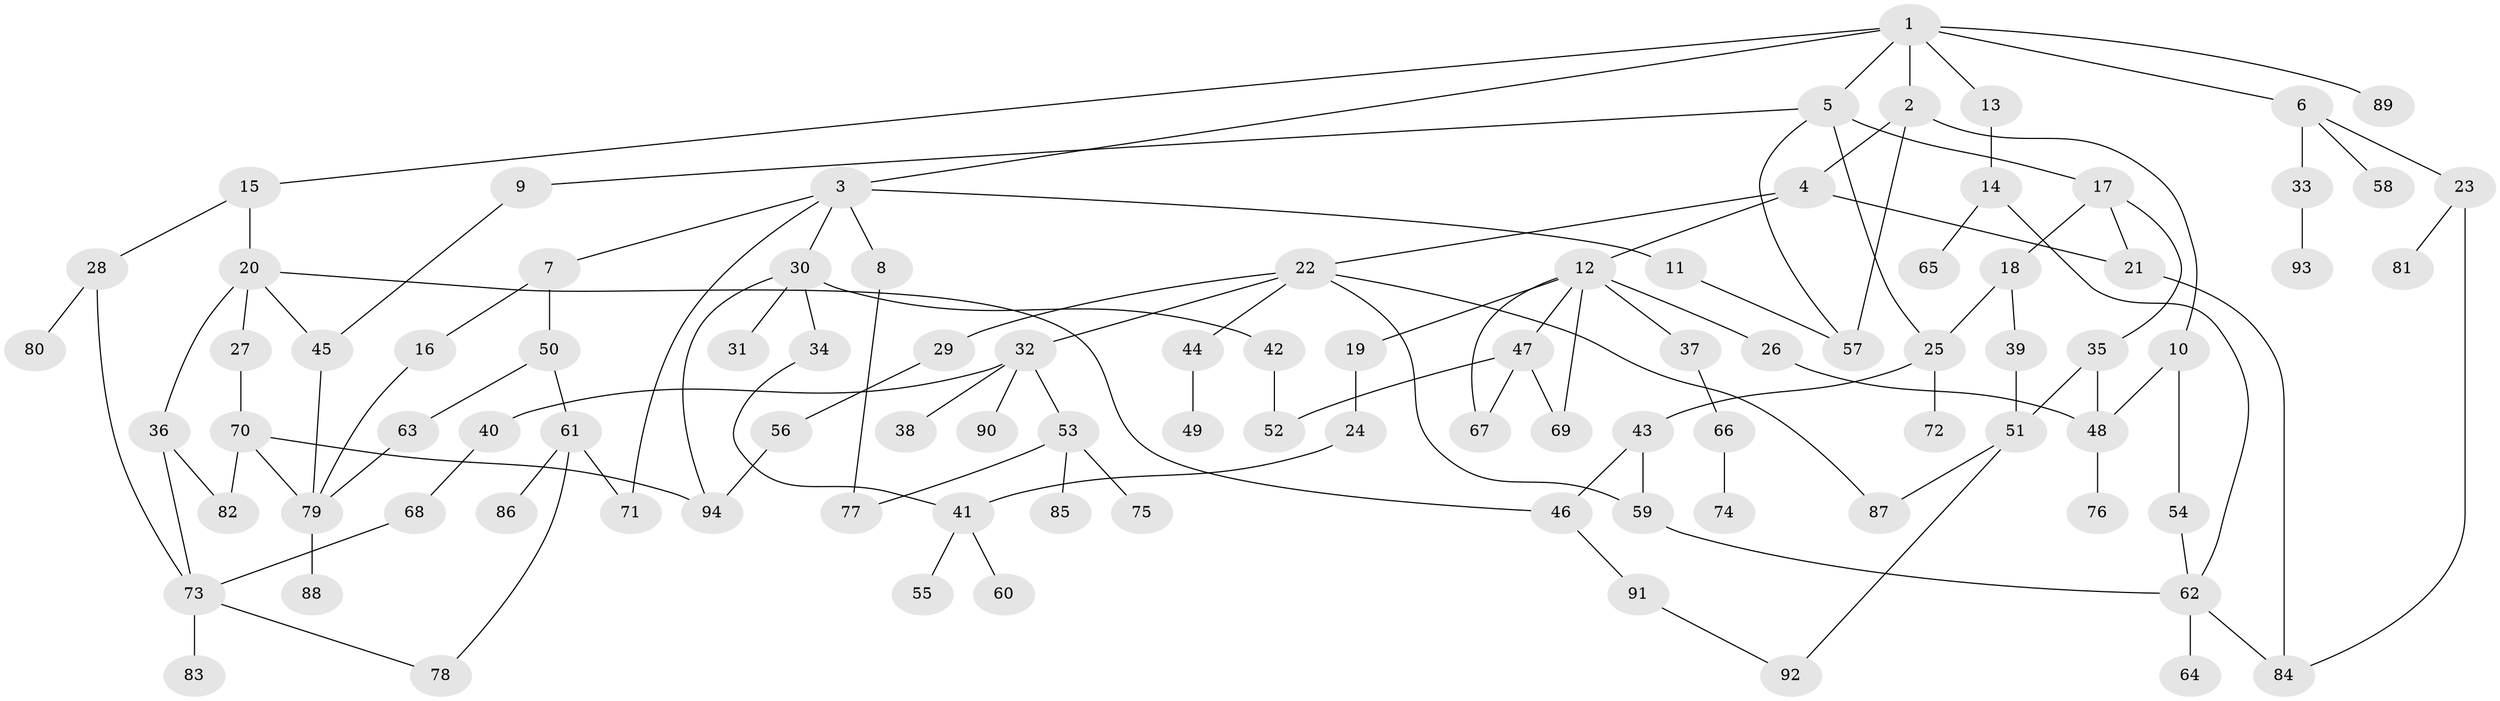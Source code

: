 // Generated by graph-tools (version 1.1) at 2025/10/02/27/25 16:10:51]
// undirected, 94 vertices, 124 edges
graph export_dot {
graph [start="1"]
  node [color=gray90,style=filled];
  1;
  2;
  3;
  4;
  5;
  6;
  7;
  8;
  9;
  10;
  11;
  12;
  13;
  14;
  15;
  16;
  17;
  18;
  19;
  20;
  21;
  22;
  23;
  24;
  25;
  26;
  27;
  28;
  29;
  30;
  31;
  32;
  33;
  34;
  35;
  36;
  37;
  38;
  39;
  40;
  41;
  42;
  43;
  44;
  45;
  46;
  47;
  48;
  49;
  50;
  51;
  52;
  53;
  54;
  55;
  56;
  57;
  58;
  59;
  60;
  61;
  62;
  63;
  64;
  65;
  66;
  67;
  68;
  69;
  70;
  71;
  72;
  73;
  74;
  75;
  76;
  77;
  78;
  79;
  80;
  81;
  82;
  83;
  84;
  85;
  86;
  87;
  88;
  89;
  90;
  91;
  92;
  93;
  94;
  1 -- 2;
  1 -- 3;
  1 -- 5;
  1 -- 6;
  1 -- 13;
  1 -- 15;
  1 -- 89;
  2 -- 4;
  2 -- 10;
  2 -- 57;
  3 -- 7;
  3 -- 8;
  3 -- 11;
  3 -- 30;
  3 -- 71;
  4 -- 12;
  4 -- 21;
  4 -- 22;
  5 -- 9;
  5 -- 17;
  5 -- 25;
  5 -- 57;
  6 -- 23;
  6 -- 33;
  6 -- 58;
  7 -- 16;
  7 -- 50;
  8 -- 77;
  9 -- 45;
  10 -- 48;
  10 -- 54;
  11 -- 57;
  12 -- 19;
  12 -- 26;
  12 -- 37;
  12 -- 47;
  12 -- 67;
  12 -- 69;
  13 -- 14;
  14 -- 65;
  14 -- 62;
  15 -- 20;
  15 -- 28;
  16 -- 79;
  17 -- 18;
  17 -- 35;
  17 -- 21;
  18 -- 39;
  18 -- 25;
  19 -- 24;
  20 -- 27;
  20 -- 36;
  20 -- 45;
  20 -- 46;
  21 -- 84;
  22 -- 29;
  22 -- 32;
  22 -- 44;
  22 -- 59;
  22 -- 87;
  23 -- 81;
  23 -- 84;
  24 -- 41;
  25 -- 43;
  25 -- 72;
  26 -- 48;
  27 -- 70;
  28 -- 73;
  28 -- 80;
  29 -- 56;
  30 -- 31;
  30 -- 34;
  30 -- 42;
  30 -- 94;
  32 -- 38;
  32 -- 40;
  32 -- 53;
  32 -- 90;
  33 -- 93;
  34 -- 41;
  35 -- 51;
  35 -- 48;
  36 -- 82;
  36 -- 73;
  37 -- 66;
  39 -- 51;
  40 -- 68;
  41 -- 55;
  41 -- 60;
  42 -- 52;
  43 -- 46;
  43 -- 59;
  44 -- 49;
  45 -- 79;
  46 -- 91;
  47 -- 52;
  47 -- 69;
  47 -- 67;
  48 -- 76;
  50 -- 61;
  50 -- 63;
  51 -- 87;
  51 -- 92;
  53 -- 75;
  53 -- 85;
  53 -- 77;
  54 -- 62;
  56 -- 94;
  59 -- 62;
  61 -- 78;
  61 -- 86;
  61 -- 71;
  62 -- 64;
  62 -- 84;
  63 -- 79;
  66 -- 74;
  68 -- 73;
  70 -- 94;
  70 -- 79;
  70 -- 82;
  73 -- 83;
  73 -- 78;
  79 -- 88;
  91 -- 92;
}
